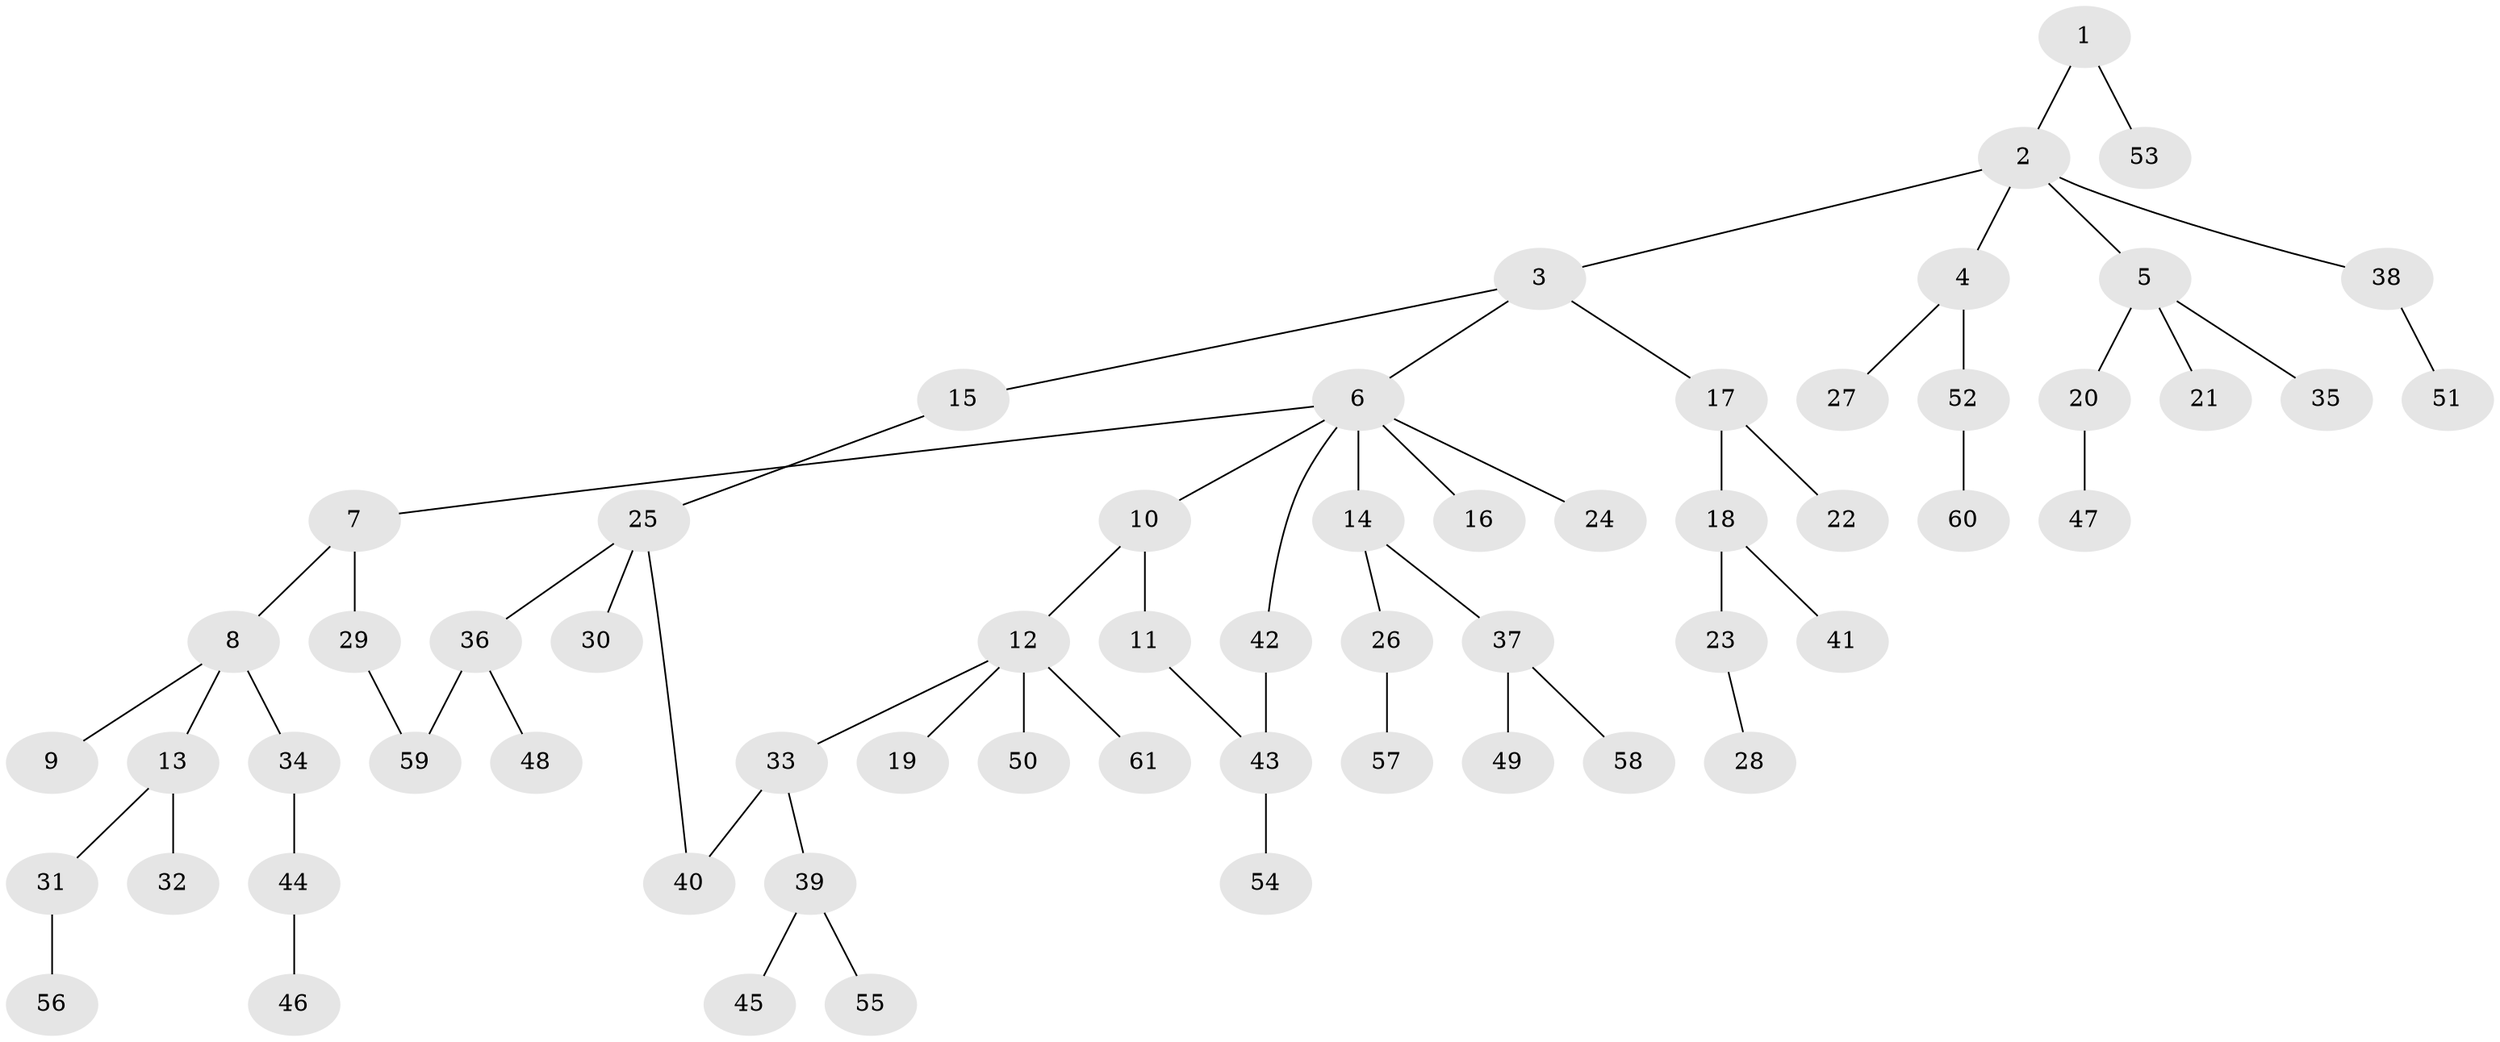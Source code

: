 // coarse degree distribution, {5: 0.025, 4: 0.075, 2: 0.3, 8: 0.025, 3: 0.15, 1: 0.425}
// Generated by graph-tools (version 1.1) at 2025/41/03/06/25 10:41:26]
// undirected, 61 vertices, 63 edges
graph export_dot {
graph [start="1"]
  node [color=gray90,style=filled];
  1;
  2;
  3;
  4;
  5;
  6;
  7;
  8;
  9;
  10;
  11;
  12;
  13;
  14;
  15;
  16;
  17;
  18;
  19;
  20;
  21;
  22;
  23;
  24;
  25;
  26;
  27;
  28;
  29;
  30;
  31;
  32;
  33;
  34;
  35;
  36;
  37;
  38;
  39;
  40;
  41;
  42;
  43;
  44;
  45;
  46;
  47;
  48;
  49;
  50;
  51;
  52;
  53;
  54;
  55;
  56;
  57;
  58;
  59;
  60;
  61;
  1 -- 2;
  1 -- 53;
  2 -- 3;
  2 -- 4;
  2 -- 5;
  2 -- 38;
  3 -- 6;
  3 -- 15;
  3 -- 17;
  4 -- 27;
  4 -- 52;
  5 -- 20;
  5 -- 21;
  5 -- 35;
  6 -- 7;
  6 -- 10;
  6 -- 14;
  6 -- 16;
  6 -- 24;
  6 -- 42;
  7 -- 8;
  7 -- 29;
  8 -- 9;
  8 -- 13;
  8 -- 34;
  10 -- 11;
  10 -- 12;
  11 -- 43;
  12 -- 19;
  12 -- 33;
  12 -- 50;
  12 -- 61;
  13 -- 31;
  13 -- 32;
  14 -- 26;
  14 -- 37;
  15 -- 25;
  17 -- 18;
  17 -- 22;
  18 -- 23;
  18 -- 41;
  20 -- 47;
  23 -- 28;
  25 -- 30;
  25 -- 36;
  25 -- 40;
  26 -- 57;
  29 -- 59;
  31 -- 56;
  33 -- 39;
  33 -- 40;
  34 -- 44;
  36 -- 48;
  36 -- 59;
  37 -- 49;
  37 -- 58;
  38 -- 51;
  39 -- 45;
  39 -- 55;
  42 -- 43;
  43 -- 54;
  44 -- 46;
  52 -- 60;
}
